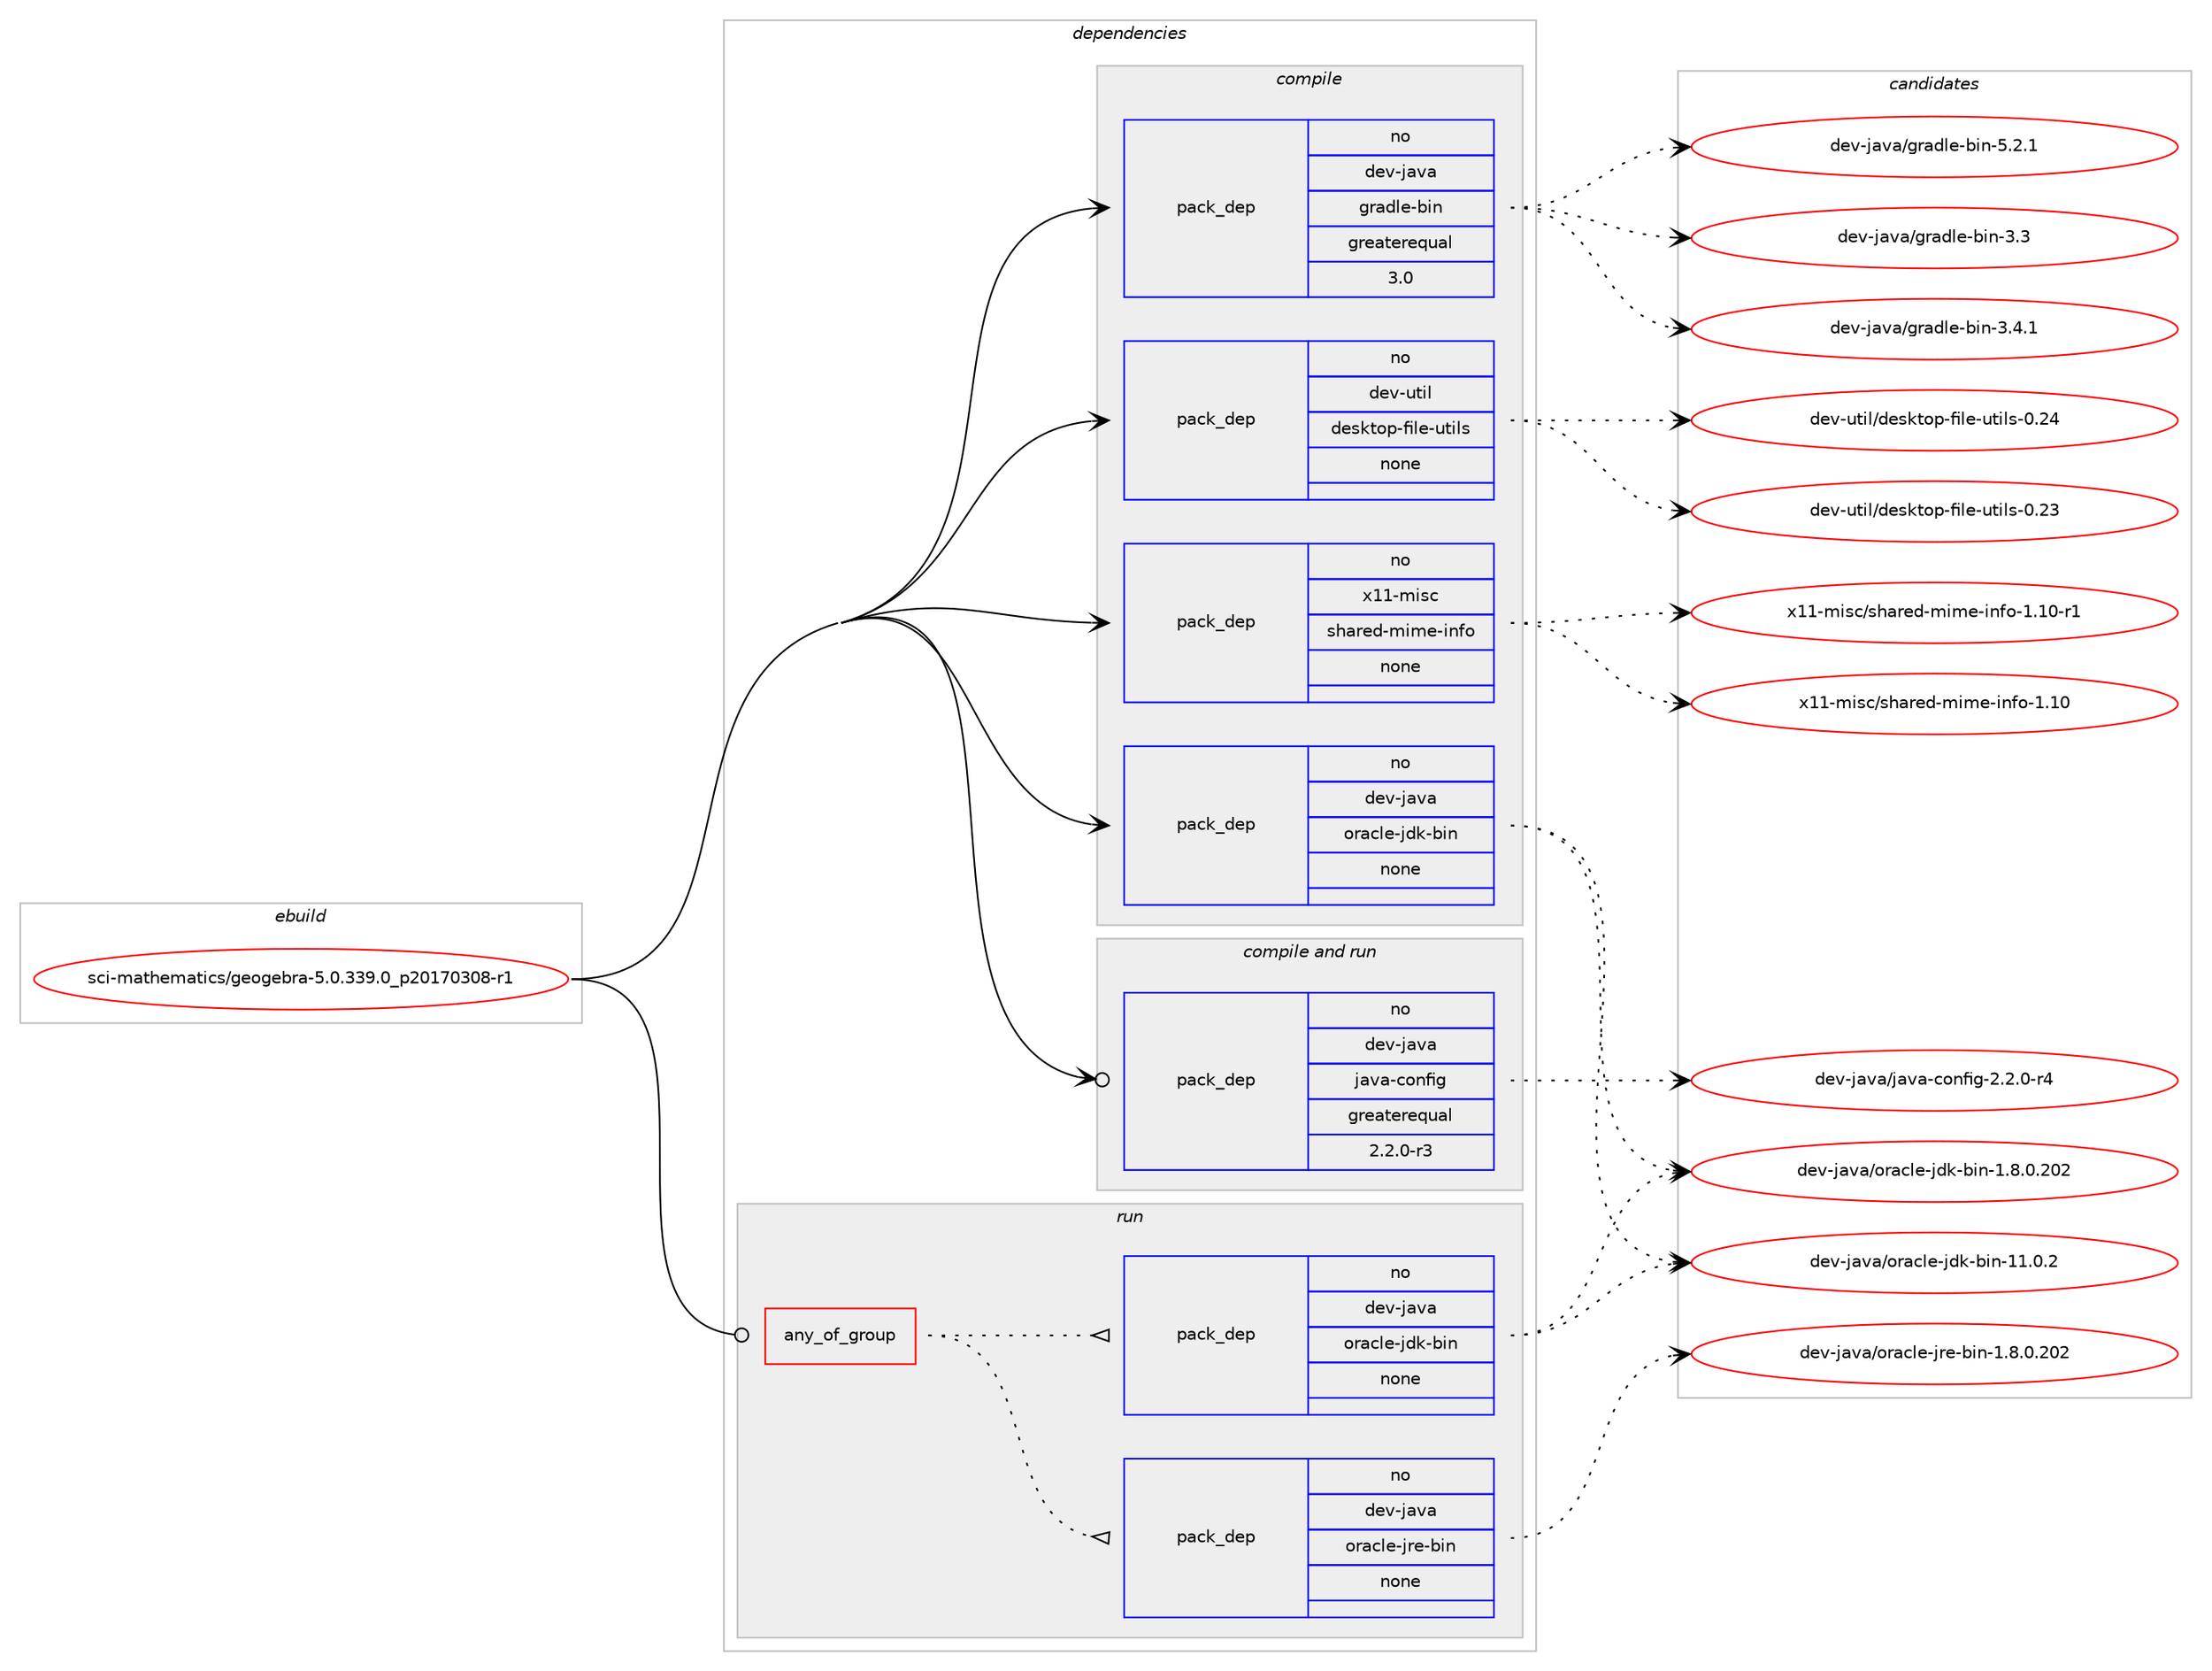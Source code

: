 digraph prolog {

# *************
# Graph options
# *************

newrank=true;
concentrate=true;
compound=true;
graph [rankdir=LR,fontname=Helvetica,fontsize=10,ranksep=1.5];#, ranksep=2.5, nodesep=0.2];
edge  [arrowhead=vee];
node  [fontname=Helvetica,fontsize=10];

# **********
# The ebuild
# **********

subgraph cluster_leftcol {
color=gray;
rank=same;
label=<<i>ebuild</i>>;
id [label="sci-mathematics/geogebra-5.0.339.0_p20170308-r1", color=red, width=4, href="../sci-mathematics/geogebra-5.0.339.0_p20170308-r1.svg"];
}

# ****************
# The dependencies
# ****************

subgraph cluster_midcol {
color=gray;
label=<<i>dependencies</i>>;
subgraph cluster_compile {
fillcolor="#eeeeee";
style=filled;
label=<<i>compile</i>>;
subgraph pack636902 {
dependency861201 [label=<<TABLE BORDER="0" CELLBORDER="1" CELLSPACING="0" CELLPADDING="4" WIDTH="220"><TR><TD ROWSPAN="6" CELLPADDING="30">pack_dep</TD></TR><TR><TD WIDTH="110">no</TD></TR><TR><TD>dev-java</TD></TR><TR><TD>gradle-bin</TD></TR><TR><TD>greaterequal</TD></TR><TR><TD>3.0</TD></TR></TABLE>>, shape=none, color=blue];
}
id:e -> dependency861201:w [weight=20,style="solid",arrowhead="vee"];
subgraph pack636903 {
dependency861202 [label=<<TABLE BORDER="0" CELLBORDER="1" CELLSPACING="0" CELLPADDING="4" WIDTH="220"><TR><TD ROWSPAN="6" CELLPADDING="30">pack_dep</TD></TR><TR><TD WIDTH="110">no</TD></TR><TR><TD>dev-java</TD></TR><TR><TD>oracle-jdk-bin</TD></TR><TR><TD>none</TD></TR><TR><TD></TD></TR></TABLE>>, shape=none, color=blue];
}
id:e -> dependency861202:w [weight=20,style="solid",arrowhead="vee"];
subgraph pack636904 {
dependency861203 [label=<<TABLE BORDER="0" CELLBORDER="1" CELLSPACING="0" CELLPADDING="4" WIDTH="220"><TR><TD ROWSPAN="6" CELLPADDING="30">pack_dep</TD></TR><TR><TD WIDTH="110">no</TD></TR><TR><TD>dev-util</TD></TR><TR><TD>desktop-file-utils</TD></TR><TR><TD>none</TD></TR><TR><TD></TD></TR></TABLE>>, shape=none, color=blue];
}
id:e -> dependency861203:w [weight=20,style="solid",arrowhead="vee"];
subgraph pack636905 {
dependency861204 [label=<<TABLE BORDER="0" CELLBORDER="1" CELLSPACING="0" CELLPADDING="4" WIDTH="220"><TR><TD ROWSPAN="6" CELLPADDING="30">pack_dep</TD></TR><TR><TD WIDTH="110">no</TD></TR><TR><TD>x11-misc</TD></TR><TR><TD>shared-mime-info</TD></TR><TR><TD>none</TD></TR><TR><TD></TD></TR></TABLE>>, shape=none, color=blue];
}
id:e -> dependency861204:w [weight=20,style="solid",arrowhead="vee"];
}
subgraph cluster_compileandrun {
fillcolor="#eeeeee";
style=filled;
label=<<i>compile and run</i>>;
subgraph pack636906 {
dependency861205 [label=<<TABLE BORDER="0" CELLBORDER="1" CELLSPACING="0" CELLPADDING="4" WIDTH="220"><TR><TD ROWSPAN="6" CELLPADDING="30">pack_dep</TD></TR><TR><TD WIDTH="110">no</TD></TR><TR><TD>dev-java</TD></TR><TR><TD>java-config</TD></TR><TR><TD>greaterequal</TD></TR><TR><TD>2.2.0-r3</TD></TR></TABLE>>, shape=none, color=blue];
}
id:e -> dependency861205:w [weight=20,style="solid",arrowhead="odotvee"];
}
subgraph cluster_run {
fillcolor="#eeeeee";
style=filled;
label=<<i>run</i>>;
subgraph any14706 {
dependency861206 [label=<<TABLE BORDER="0" CELLBORDER="1" CELLSPACING="0" CELLPADDING="4"><TR><TD CELLPADDING="10">any_of_group</TD></TR></TABLE>>, shape=none, color=red];subgraph pack636907 {
dependency861207 [label=<<TABLE BORDER="0" CELLBORDER="1" CELLSPACING="0" CELLPADDING="4" WIDTH="220"><TR><TD ROWSPAN="6" CELLPADDING="30">pack_dep</TD></TR><TR><TD WIDTH="110">no</TD></TR><TR><TD>dev-java</TD></TR><TR><TD>oracle-jre-bin</TD></TR><TR><TD>none</TD></TR><TR><TD></TD></TR></TABLE>>, shape=none, color=blue];
}
dependency861206:e -> dependency861207:w [weight=20,style="dotted",arrowhead="oinv"];
subgraph pack636908 {
dependency861208 [label=<<TABLE BORDER="0" CELLBORDER="1" CELLSPACING="0" CELLPADDING="4" WIDTH="220"><TR><TD ROWSPAN="6" CELLPADDING="30">pack_dep</TD></TR><TR><TD WIDTH="110">no</TD></TR><TR><TD>dev-java</TD></TR><TR><TD>oracle-jdk-bin</TD></TR><TR><TD>none</TD></TR><TR><TD></TD></TR></TABLE>>, shape=none, color=blue];
}
dependency861206:e -> dependency861208:w [weight=20,style="dotted",arrowhead="oinv"];
}
id:e -> dependency861206:w [weight=20,style="solid",arrowhead="odot"];
}
}

# **************
# The candidates
# **************

subgraph cluster_choices {
rank=same;
color=gray;
label=<<i>candidates</i>>;

subgraph choice636902 {
color=black;
nodesep=1;
choice1001011184510697118974710311497100108101459810511045514651 [label="dev-java/gradle-bin-3.3", color=red, width=4,href="../dev-java/gradle-bin-3.3.svg"];
choice10010111845106971189747103114971001081014598105110455146524649 [label="dev-java/gradle-bin-3.4.1", color=red, width=4,href="../dev-java/gradle-bin-3.4.1.svg"];
choice10010111845106971189747103114971001081014598105110455346504649 [label="dev-java/gradle-bin-5.2.1", color=red, width=4,href="../dev-java/gradle-bin-5.2.1.svg"];
dependency861201:e -> choice1001011184510697118974710311497100108101459810511045514651:w [style=dotted,weight="100"];
dependency861201:e -> choice10010111845106971189747103114971001081014598105110455146524649:w [style=dotted,weight="100"];
dependency861201:e -> choice10010111845106971189747103114971001081014598105110455346504649:w [style=dotted,weight="100"];
}
subgraph choice636903 {
color=black;
nodesep=1;
choice10010111845106971189747111114979910810145106100107459810511045494656464846504850 [label="dev-java/oracle-jdk-bin-1.8.0.202", color=red, width=4,href="../dev-java/oracle-jdk-bin-1.8.0.202.svg"];
choice10010111845106971189747111114979910810145106100107459810511045494946484650 [label="dev-java/oracle-jdk-bin-11.0.2", color=red, width=4,href="../dev-java/oracle-jdk-bin-11.0.2.svg"];
dependency861202:e -> choice10010111845106971189747111114979910810145106100107459810511045494656464846504850:w [style=dotted,weight="100"];
dependency861202:e -> choice10010111845106971189747111114979910810145106100107459810511045494946484650:w [style=dotted,weight="100"];
}
subgraph choice636904 {
color=black;
nodesep=1;
choice100101118451171161051084710010111510711611111245102105108101451171161051081154548465051 [label="dev-util/desktop-file-utils-0.23", color=red, width=4,href="../dev-util/desktop-file-utils-0.23.svg"];
choice100101118451171161051084710010111510711611111245102105108101451171161051081154548465052 [label="dev-util/desktop-file-utils-0.24", color=red, width=4,href="../dev-util/desktop-file-utils-0.24.svg"];
dependency861203:e -> choice100101118451171161051084710010111510711611111245102105108101451171161051081154548465051:w [style=dotted,weight="100"];
dependency861203:e -> choice100101118451171161051084710010111510711611111245102105108101451171161051081154548465052:w [style=dotted,weight="100"];
}
subgraph choice636905 {
color=black;
nodesep=1;
choice12049494510910511599471151049711410110045109105109101451051101021114549464948 [label="x11-misc/shared-mime-info-1.10", color=red, width=4,href="../x11-misc/shared-mime-info-1.10.svg"];
choice120494945109105115994711510497114101100451091051091014510511010211145494649484511449 [label="x11-misc/shared-mime-info-1.10-r1", color=red, width=4,href="../x11-misc/shared-mime-info-1.10-r1.svg"];
dependency861204:e -> choice12049494510910511599471151049711410110045109105109101451051101021114549464948:w [style=dotted,weight="100"];
dependency861204:e -> choice120494945109105115994711510497114101100451091051091014510511010211145494649484511449:w [style=dotted,weight="100"];
}
subgraph choice636906 {
color=black;
nodesep=1;
choice10010111845106971189747106971189745991111101021051034550465046484511452 [label="dev-java/java-config-2.2.0-r4", color=red, width=4,href="../dev-java/java-config-2.2.0-r4.svg"];
dependency861205:e -> choice10010111845106971189747106971189745991111101021051034550465046484511452:w [style=dotted,weight="100"];
}
subgraph choice636907 {
color=black;
nodesep=1;
choice10010111845106971189747111114979910810145106114101459810511045494656464846504850 [label="dev-java/oracle-jre-bin-1.8.0.202", color=red, width=4,href="../dev-java/oracle-jre-bin-1.8.0.202.svg"];
dependency861207:e -> choice10010111845106971189747111114979910810145106114101459810511045494656464846504850:w [style=dotted,weight="100"];
}
subgraph choice636908 {
color=black;
nodesep=1;
choice10010111845106971189747111114979910810145106100107459810511045494656464846504850 [label="dev-java/oracle-jdk-bin-1.8.0.202", color=red, width=4,href="../dev-java/oracle-jdk-bin-1.8.0.202.svg"];
choice10010111845106971189747111114979910810145106100107459810511045494946484650 [label="dev-java/oracle-jdk-bin-11.0.2", color=red, width=4,href="../dev-java/oracle-jdk-bin-11.0.2.svg"];
dependency861208:e -> choice10010111845106971189747111114979910810145106100107459810511045494656464846504850:w [style=dotted,weight="100"];
dependency861208:e -> choice10010111845106971189747111114979910810145106100107459810511045494946484650:w [style=dotted,weight="100"];
}
}

}
